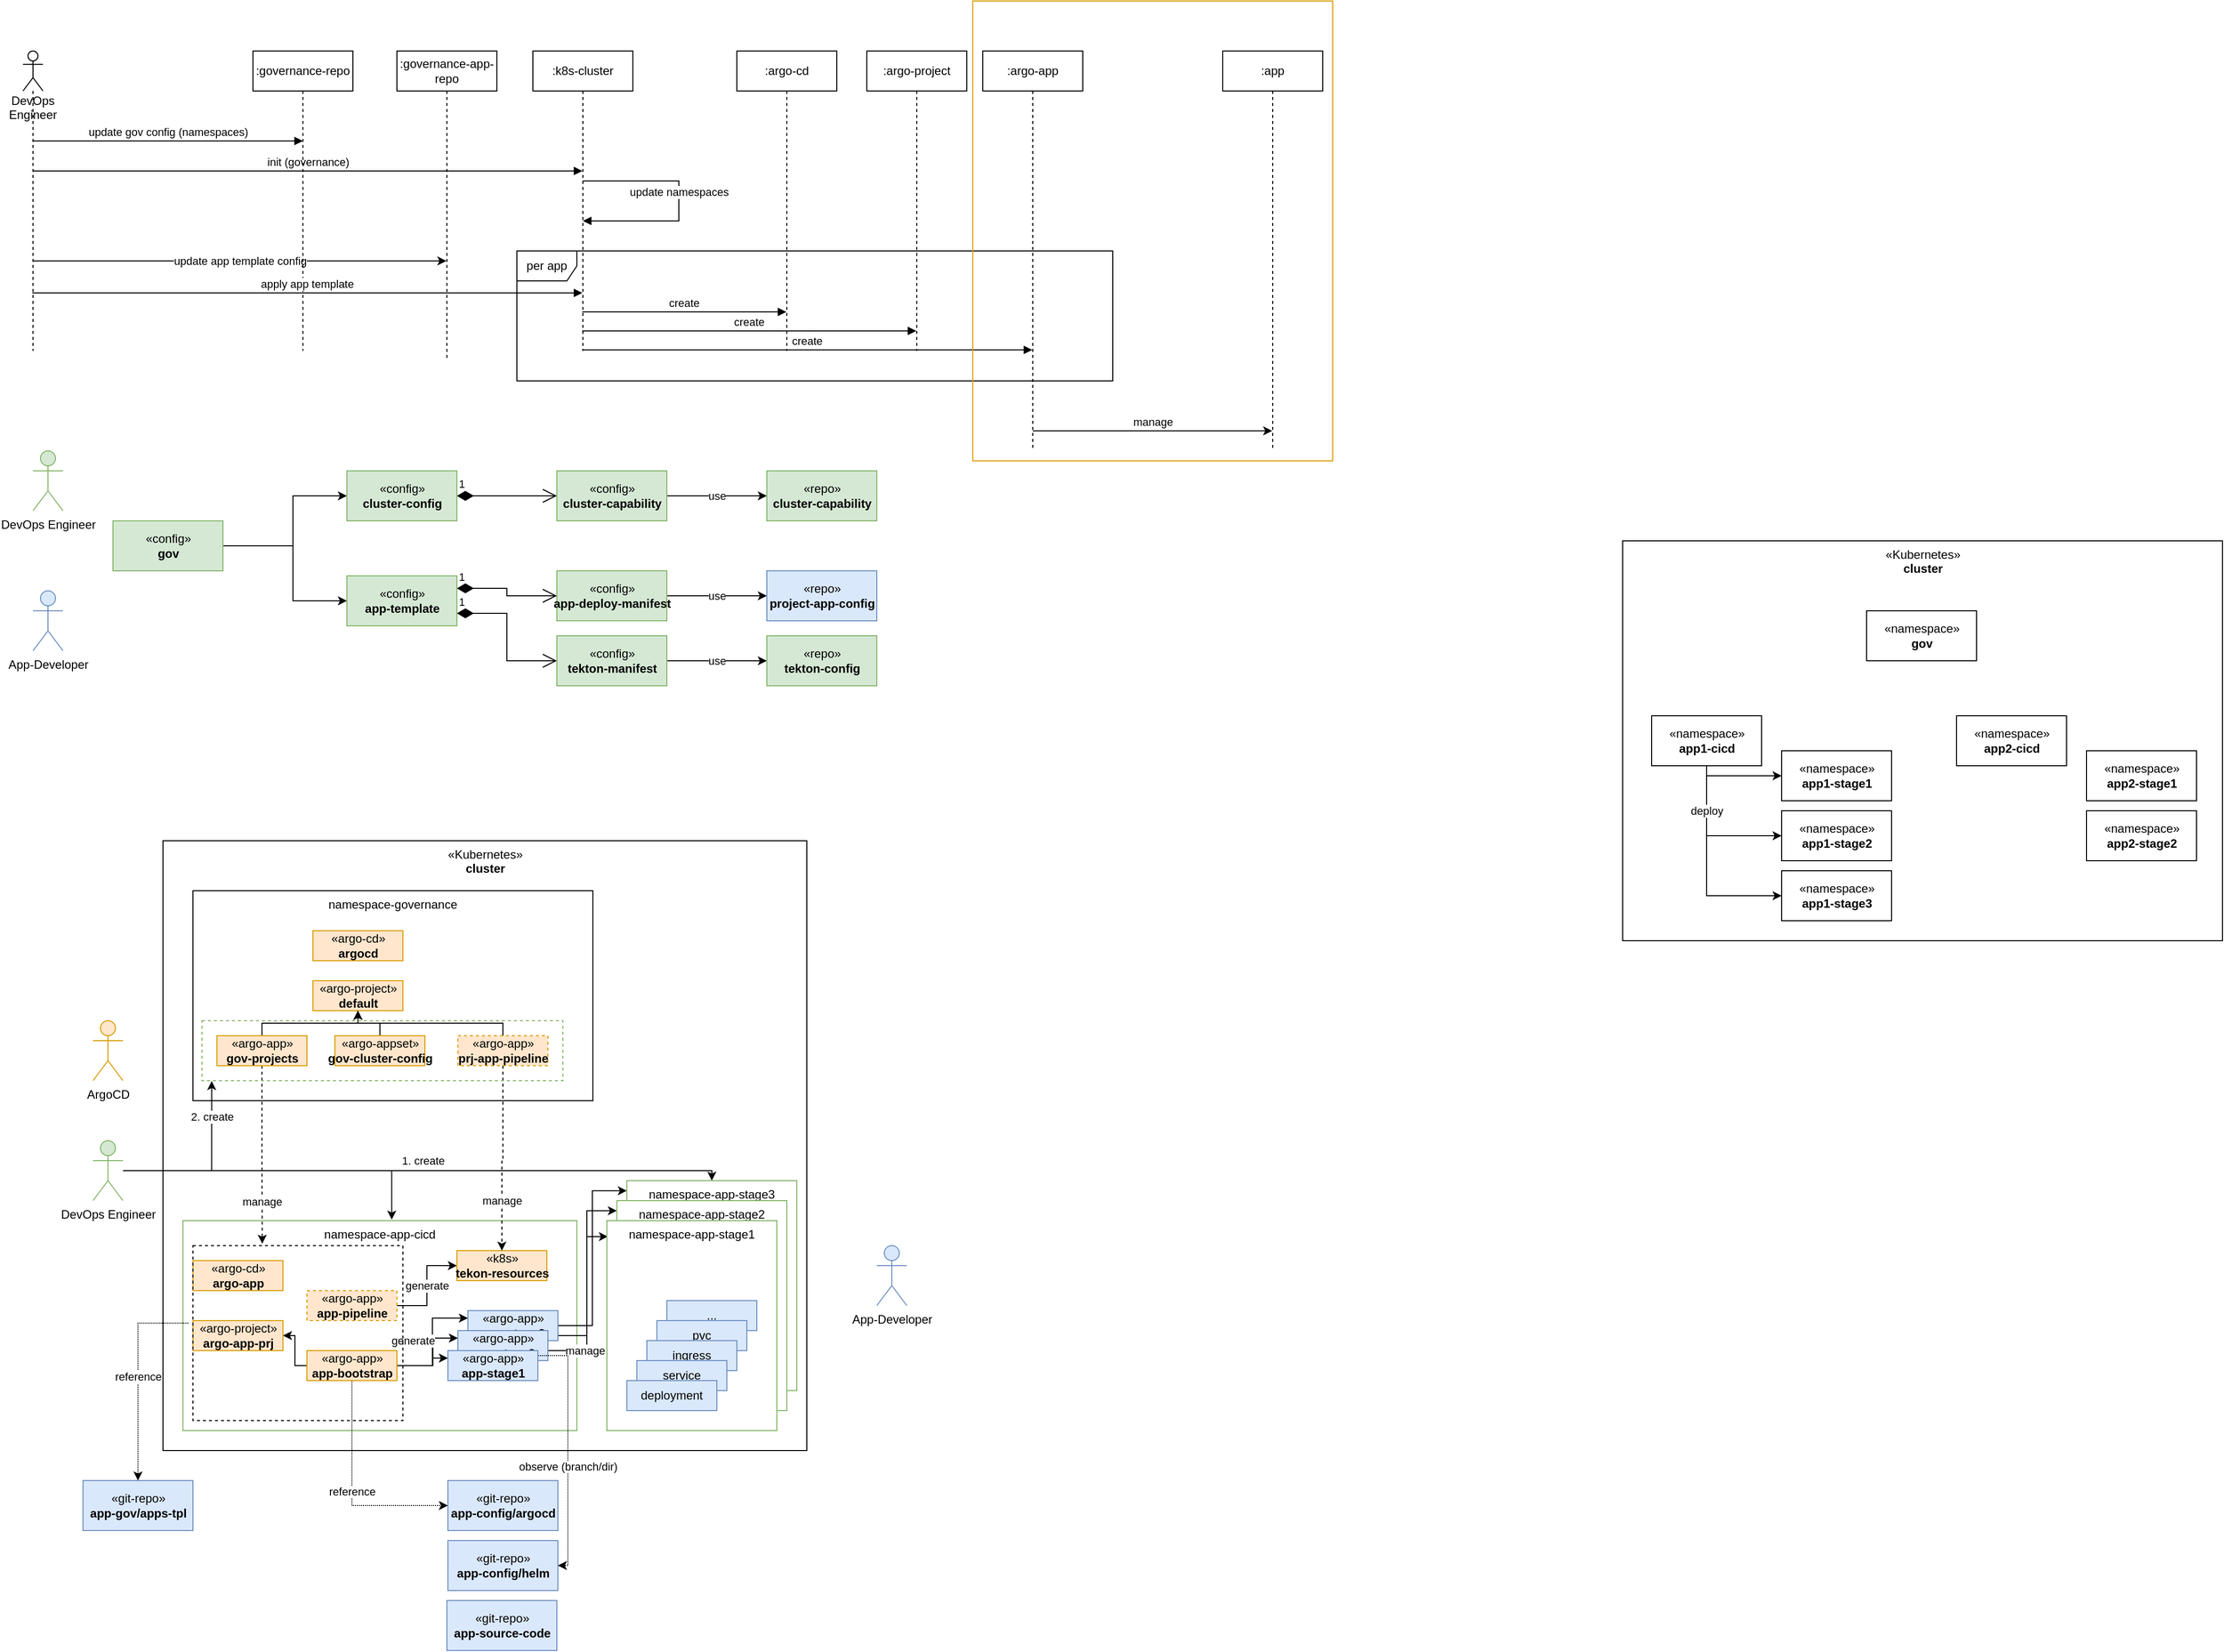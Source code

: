 <mxfile>
    <diagram id="TUL-UYeq6HDb0CNwIHWx" name="GitOps">
        <mxGraphModel dx="1552" dy="700" grid="1" gridSize="10" guides="1" tooltips="1" connect="1" arrows="1" fold="1" page="1" pageScale="1" pageWidth="827" pageHeight="1169" background="#ffffff" math="0" shadow="0">
            <root>
                <mxCell id="nsVgLiraT71_AxL_cq3k-0"/>
                <mxCell id="nsVgLiraT71_AxL_cq3k-1" parent="nsVgLiraT71_AxL_cq3k-0"/>
                <mxCell id="6ou4WCCmQBVYviTk-9dl-51" value="per app" style="shape=umlFrame;whiteSpace=wrap;html=1;" parent="nsVgLiraT71_AxL_cq3k-1" vertex="1">
                    <mxGeometry x="514" y="290" width="596" height="130" as="geometry"/>
                </mxCell>
                <mxCell id="nsVgLiraT71_AxL_cq3k-3" value="«Kubernetes»&lt;br&gt;&lt;b&gt;cluster&lt;/b&gt;" style="html=1;verticalAlign=top;" parent="nsVgLiraT71_AxL_cq3k-1" vertex="1">
                    <mxGeometry x="160" y="880" width="644" height="610" as="geometry"/>
                </mxCell>
                <mxCell id="nsVgLiraT71_AxL_cq3k-10" value="namespace-app-cicd" style="rounded=0;whiteSpace=wrap;html=1;verticalAlign=top;fillColor=none;strokeColor=#82b366;" parent="nsVgLiraT71_AxL_cq3k-1" vertex="1">
                    <mxGeometry x="180" y="1260" width="394" height="210" as="geometry"/>
                </mxCell>
                <mxCell id="nsVgLiraT71_AxL_cq3k-30" style="edgeStyle=orthogonalEdgeStyle;rounded=0;html=1;entryX=0;entryY=0.048;entryDx=0;entryDy=0;entryPerimeter=0;exitX=1;exitY=0.5;exitDx=0;exitDy=0;" parent="nsVgLiraT71_AxL_cq3k-1" source="6ou4WCCmQBVYviTk-9dl-10" target="nsVgLiraT71_AxL_cq3k-29" edge="1">
                    <mxGeometry relative="1" as="geometry">
                        <mxPoint x="544" y="1305" as="sourcePoint"/>
                    </mxGeometry>
                </mxCell>
                <mxCell id="nsVgLiraT71_AxL_cq3k-28" style="edgeStyle=orthogonalEdgeStyle;rounded=0;html=1;entryX=0;entryY=0.048;entryDx=0;entryDy=0;entryPerimeter=0;exitX=1;exitY=0.5;exitDx=0;exitDy=0;" parent="nsVgLiraT71_AxL_cq3k-1" source="6ou4WCCmQBVYviTk-9dl-9" target="nsVgLiraT71_AxL_cq3k-11" edge="1">
                    <mxGeometry relative="1" as="geometry">
                        <Array as="points">
                            <mxPoint x="584" y="1375"/>
                            <mxPoint x="584" y="1250"/>
                        </Array>
                        <mxPoint x="534" y="1325" as="sourcePoint"/>
                    </mxGeometry>
                </mxCell>
                <mxCell id="nsVgLiraT71_AxL_cq3k-31" style="edgeStyle=orthogonalEdgeStyle;rounded=0;html=1;entryX=0.006;entryY=0.076;entryDx=0;entryDy=0;entryPerimeter=0;exitX=1;exitY=0.5;exitDx=0;exitDy=0;" parent="nsVgLiraT71_AxL_cq3k-1" source="6ou4WCCmQBVYviTk-9dl-8" target="nsVgLiraT71_AxL_cq3k-2" edge="1">
                    <mxGeometry relative="1" as="geometry">
                        <Array as="points">
                            <mxPoint x="524" y="1390"/>
                            <mxPoint x="584" y="1390"/>
                            <mxPoint x="584" y="1276"/>
                        </Array>
                        <mxPoint x="524" y="1345" as="sourcePoint"/>
                    </mxGeometry>
                </mxCell>
                <mxCell id="nsVgLiraT71_AxL_cq3k-32" value="manage" style="edgeLabel;html=1;align=center;verticalAlign=middle;resizable=0;points=[];" parent="nsVgLiraT71_AxL_cq3k-31" vertex="1" connectable="0">
                    <mxGeometry x="-0.24" relative="1" as="geometry">
                        <mxPoint as="offset"/>
                    </mxGeometry>
                </mxCell>
                <mxCell id="nsVgLiraT71_AxL_cq3k-17" value="namespace-governance" style="rounded=0;whiteSpace=wrap;html=1;verticalAlign=top;" parent="nsVgLiraT71_AxL_cq3k-1" vertex="1">
                    <mxGeometry x="190" y="930" width="400" height="210" as="geometry"/>
                </mxCell>
                <mxCell id="nsVgLiraT71_AxL_cq3k-26" style="edgeStyle=none;html=1;" parent="nsVgLiraT71_AxL_cq3k-1" edge="1">
                    <mxGeometry relative="1" as="geometry">
                        <mxPoint x="524" y="1025" as="targetPoint"/>
                    </mxGeometry>
                </mxCell>
                <mxCell id="6ou4WCCmQBVYviTk-9dl-57" value="" style="edgeStyle=orthogonalEdgeStyle;rounded=0;html=1;entryX=0.53;entryY=-0.005;entryDx=0;entryDy=0;entryPerimeter=0;startArrow=none;startFill=0;endArrow=classic;endFill=1;" parent="nsVgLiraT71_AxL_cq3k-1" source="nsVgLiraT71_AxL_cq3k-23" target="nsVgLiraT71_AxL_cq3k-10" edge="1">
                    <mxGeometry x="-0.597" y="10" relative="1" as="geometry">
                        <mxPoint as="offset"/>
                    </mxGeometry>
                </mxCell>
                <mxCell id="6ou4WCCmQBVYviTk-9dl-58" value="1. create" style="edgeStyle=orthogonalEdgeStyle;rounded=0;html=1;entryX=0.5;entryY=0;entryDx=0;entryDy=0;startArrow=none;startFill=0;endArrow=classic;endFill=1;" parent="nsVgLiraT71_AxL_cq3k-1" source="nsVgLiraT71_AxL_cq3k-23" target="nsVgLiraT71_AxL_cq3k-29" edge="1">
                    <mxGeometry x="0.002" y="10" relative="1" as="geometry">
                        <Array as="points">
                            <mxPoint x="709" y="1210"/>
                        </Array>
                        <mxPoint as="offset"/>
                    </mxGeometry>
                </mxCell>
                <mxCell id="6ou4WCCmQBVYviTk-9dl-76" value="2. create" style="edgeStyle=orthogonalEdgeStyle;rounded=0;html=1;entryX=0.027;entryY=1.006;entryDx=0;entryDy=0;entryPerimeter=0;startArrow=none;startFill=0;endArrow=classic;endFill=1;" parent="nsVgLiraT71_AxL_cq3k-1" source="nsVgLiraT71_AxL_cq3k-23" target="6ou4WCCmQBVYviTk-9dl-75" edge="1">
                    <mxGeometry x="0.6" relative="1" as="geometry">
                        <mxPoint as="offset"/>
                    </mxGeometry>
                </mxCell>
                <mxCell id="nsVgLiraT71_AxL_cq3k-23" value="DevOps Engineer" style="shape=umlActor;verticalLabelPosition=bottom;verticalAlign=top;html=1;outlineConnect=0;fillColor=#d5e8d4;strokeColor=#82b366;" parent="nsVgLiraT71_AxL_cq3k-1" vertex="1">
                    <mxGeometry x="90" y="1180" width="30" height="60" as="geometry"/>
                </mxCell>
                <mxCell id="nsVgLiraT71_AxL_cq3k-24" value="App-Developer" style="shape=umlActor;verticalLabelPosition=bottom;verticalAlign=top;html=1;outlineConnect=0;fillColor=#dae8fc;strokeColor=#6c8ebf;" parent="nsVgLiraT71_AxL_cq3k-1" vertex="1">
                    <mxGeometry x="874" y="1285" width="30" height="60" as="geometry"/>
                </mxCell>
                <mxCell id="nsVgLiraT71_AxL_cq3k-29" value="namespace-app-stage3" style="rounded=0;whiteSpace=wrap;html=1;verticalAlign=top;fillColor=none;strokeColor=#82b366;" parent="nsVgLiraT71_AxL_cq3k-1" vertex="1">
                    <mxGeometry x="624" y="1220" width="170" height="210" as="geometry"/>
                </mxCell>
                <mxCell id="nsVgLiraT71_AxL_cq3k-11" value="namespace-app-stage2" style="rounded=0;whiteSpace=wrap;html=1;verticalAlign=top;fillColor=default;strokeColor=#82b366;" parent="nsVgLiraT71_AxL_cq3k-1" vertex="1">
                    <mxGeometry x="614" y="1240" width="170" height="210" as="geometry"/>
                </mxCell>
                <mxCell id="nsVgLiraT71_AxL_cq3k-2" value="namespace-app-stage1" style="rounded=0;whiteSpace=wrap;html=1;verticalAlign=top;fillColor=default;strokeColor=#82b366;" parent="nsVgLiraT71_AxL_cq3k-1" vertex="1">
                    <mxGeometry x="604" y="1260" width="170" height="210" as="geometry"/>
                </mxCell>
                <mxCell id="nsVgLiraT71_AxL_cq3k-8" value="..." style="rounded=0;whiteSpace=wrap;html=1;fillColor=#dae8fc;strokeColor=#6c8ebf;" parent="nsVgLiraT71_AxL_cq3k-1" vertex="1">
                    <mxGeometry x="664" y="1340" width="90" height="30" as="geometry"/>
                </mxCell>
                <mxCell id="nsVgLiraT71_AxL_cq3k-7" value="pvc" style="rounded=0;whiteSpace=wrap;html=1;fillColor=#dae8fc;strokeColor=#6c8ebf;" parent="nsVgLiraT71_AxL_cq3k-1" vertex="1">
                    <mxGeometry x="654" y="1360" width="90" height="30" as="geometry"/>
                </mxCell>
                <mxCell id="nsVgLiraT71_AxL_cq3k-5" value="ingress" style="rounded=0;whiteSpace=wrap;html=1;fillColor=#dae8fc;strokeColor=#6c8ebf;" parent="nsVgLiraT71_AxL_cq3k-1" vertex="1">
                    <mxGeometry x="644" y="1380" width="90" height="30" as="geometry"/>
                </mxCell>
                <mxCell id="nsVgLiraT71_AxL_cq3k-6" value="service" style="rounded=0;whiteSpace=wrap;html=1;fillColor=#dae8fc;strokeColor=#6c8ebf;" parent="nsVgLiraT71_AxL_cq3k-1" vertex="1">
                    <mxGeometry x="634" y="1400" width="90" height="30" as="geometry"/>
                </mxCell>
                <mxCell id="nsVgLiraT71_AxL_cq3k-4" value="deployment" style="rounded=0;whiteSpace=wrap;html=1;fillColor=#dae8fc;strokeColor=#6c8ebf;" parent="nsVgLiraT71_AxL_cq3k-1" vertex="1">
                    <mxGeometry x="624" y="1420" width="90" height="30" as="geometry"/>
                </mxCell>
                <mxCell id="6ou4WCCmQBVYviTk-9dl-1" style="edgeStyle=orthogonalEdgeStyle;rounded=0;html=1;exitX=0;exitY=0.5;exitDx=0;exitDy=0;" parent="nsVgLiraT71_AxL_cq3k-1" source="6ou4WCCmQBVYviTk-9dl-7" target="6ou4WCCmQBVYviTk-9dl-6" edge="1">
                    <mxGeometry relative="1" as="geometry">
                        <mxPoint x="349" y="1360" as="sourcePoint"/>
                    </mxGeometry>
                </mxCell>
                <mxCell id="6ou4WCCmQBVYviTk-9dl-2" style="edgeStyle=orthogonalEdgeStyle;rounded=0;html=1;entryX=0;entryY=0.25;entryDx=0;entryDy=0;exitX=1;exitY=0.5;exitDx=0;exitDy=0;" parent="nsVgLiraT71_AxL_cq3k-1" source="6ou4WCCmQBVYviTk-9dl-7" target="6ou4WCCmQBVYviTk-9dl-8" edge="1">
                    <mxGeometry relative="1" as="geometry">
                        <mxPoint x="405" y="1405" as="sourcePoint"/>
                        <mxPoint x="445" y="1345" as="targetPoint"/>
                        <Array as="points">
                            <mxPoint x="430" y="1405"/>
                            <mxPoint x="430" y="1398"/>
                        </Array>
                    </mxGeometry>
                </mxCell>
                <mxCell id="6ou4WCCmQBVYviTk-9dl-3" style="edgeStyle=orthogonalEdgeStyle;rounded=0;html=1;entryX=0;entryY=0.25;entryDx=0;entryDy=0;exitX=1;exitY=0.5;exitDx=0;exitDy=0;" parent="nsVgLiraT71_AxL_cq3k-1" source="6ou4WCCmQBVYviTk-9dl-7" target="6ou4WCCmQBVYviTk-9dl-9" edge="1">
                    <mxGeometry relative="1" as="geometry">
                        <mxPoint x="405" y="1378" as="sourcePoint"/>
                        <mxPoint x="455" y="1325" as="targetPoint"/>
                        <Array as="points">
                            <mxPoint x="430" y="1405"/>
                            <mxPoint x="430" y="1378"/>
                        </Array>
                    </mxGeometry>
                </mxCell>
                <mxCell id="6ou4WCCmQBVYviTk-9dl-4" value="generate" style="edgeStyle=orthogonalEdgeStyle;rounded=0;html=1;entryX=0;entryY=0.25;entryDx=0;entryDy=0;exitX=1;exitY=0.5;exitDx=0;exitDy=0;" parent="nsVgLiraT71_AxL_cq3k-1" source="6ou4WCCmQBVYviTk-9dl-7" target="6ou4WCCmQBVYviTk-9dl-10" edge="1">
                    <mxGeometry x="0.021" y="20" relative="1" as="geometry">
                        <mxPoint x="405" y="1380" as="sourcePoint"/>
                        <mxPoint x="465" y="1305" as="targetPoint"/>
                        <mxPoint as="offset"/>
                    </mxGeometry>
                </mxCell>
                <mxCell id="6ou4WCCmQBVYviTk-9dl-5" value="«argo-cd»&lt;br&gt;&lt;b&gt;argo-app&lt;/b&gt;" style="html=1;fillColor=#ffe6cc;strokeColor=#d79b00;" parent="nsVgLiraT71_AxL_cq3k-1" vertex="1">
                    <mxGeometry x="190" y="1300" width="90" height="30" as="geometry"/>
                </mxCell>
                <mxCell id="6ou4WCCmQBVYviTk-9dl-6" value="«argo-project»&lt;br&gt;&lt;b&gt;argo-app-prj&lt;/b&gt;" style="html=1;fillColor=#ffe6cc;strokeColor=#d79b00;" parent="nsVgLiraT71_AxL_cq3k-1" vertex="1">
                    <mxGeometry x="190" y="1360" width="90" height="30" as="geometry"/>
                </mxCell>
                <mxCell id="6ou4WCCmQBVYviTk-9dl-13" value="reference" style="edgeStyle=orthogonalEdgeStyle;rounded=0;html=1;entryX=0;entryY=0.5;entryDx=0;entryDy=0;dashed=1;dashPattern=1 1;exitX=0.5;exitY=1;exitDx=0;exitDy=0;" parent="nsVgLiraT71_AxL_cq3k-1" source="6ou4WCCmQBVYviTk-9dl-7" target="6ou4WCCmQBVYviTk-9dl-11" edge="1">
                    <mxGeometry relative="1" as="geometry">
                        <Array as="points">
                            <mxPoint x="349" y="1545"/>
                        </Array>
                    </mxGeometry>
                </mxCell>
                <mxCell id="6ou4WCCmQBVYviTk-9dl-7" value="«argo-app»&lt;br&gt;&lt;b&gt;app-bootstrap&lt;/b&gt;" style="html=1;fillColor=#ffe6cc;strokeColor=#d79b00;" parent="nsVgLiraT71_AxL_cq3k-1" vertex="1">
                    <mxGeometry x="304" y="1390" width="90" height="30" as="geometry"/>
                </mxCell>
                <mxCell id="6ou4WCCmQBVYviTk-9dl-10" value="«argo-app»&lt;br&gt;&lt;b&gt;app-stage3&lt;/b&gt;" style="html=1;fillColor=#dae8fc;strokeColor=#6c8ebf;" parent="nsVgLiraT71_AxL_cq3k-1" vertex="1">
                    <mxGeometry x="465" y="1350" width="90" height="30" as="geometry"/>
                </mxCell>
                <mxCell id="6ou4WCCmQBVYviTk-9dl-9" value="«argo-app»&lt;br&gt;&lt;b&gt;app-stage2&lt;/b&gt;" style="html=1;fillColor=#dae8fc;strokeColor=#6c8ebf;" parent="nsVgLiraT71_AxL_cq3k-1" vertex="1">
                    <mxGeometry x="455" y="1370" width="90" height="30" as="geometry"/>
                </mxCell>
                <mxCell id="6ou4WCCmQBVYviTk-9dl-14" value="observe (branch/dir)" style="edgeStyle=orthogonalEdgeStyle;rounded=0;html=1;entryX=1;entryY=0.5;entryDx=0;entryDy=0;dashed=1;dashPattern=1 1;exitX=1;exitY=0.5;exitDx=0;exitDy=0;" parent="nsVgLiraT71_AxL_cq3k-1" source="6ou4WCCmQBVYviTk-9dl-8" target="6ou4WCCmQBVYviTk-9dl-12" edge="1">
                    <mxGeometry x="0.16" relative="1" as="geometry">
                        <Array as="points">
                            <mxPoint x="565" y="1395"/>
                            <mxPoint x="565" y="1605"/>
                        </Array>
                        <mxPoint as="offset"/>
                    </mxGeometry>
                </mxCell>
                <mxCell id="6ou4WCCmQBVYviTk-9dl-8" value="«argo-app»&lt;br&gt;&lt;b&gt;app-stage1&lt;/b&gt;" style="html=1;fillColor=#dae8fc;strokeColor=#6c8ebf;" parent="nsVgLiraT71_AxL_cq3k-1" vertex="1">
                    <mxGeometry x="445" y="1390" width="90" height="30" as="geometry"/>
                </mxCell>
                <mxCell id="6ou4WCCmQBVYviTk-9dl-11" value="«git-repo»&lt;br&gt;&lt;b&gt;app-config/argocd&lt;/b&gt;" style="html=1;fillColor=#dae8fc;strokeColor=#6c8ebf;" parent="nsVgLiraT71_AxL_cq3k-1" vertex="1">
                    <mxGeometry x="445" y="1520" width="110" height="50" as="geometry"/>
                </mxCell>
                <mxCell id="6ou4WCCmQBVYviTk-9dl-12" value="«git-repo»&lt;br&gt;&lt;b&gt;app-config/helm&lt;/b&gt;" style="html=1;fillColor=#dae8fc;strokeColor=#6c8ebf;" parent="nsVgLiraT71_AxL_cq3k-1" vertex="1">
                    <mxGeometry x="445" y="1580" width="110" height="50" as="geometry"/>
                </mxCell>
                <mxCell id="6ou4WCCmQBVYviTk-9dl-77" value="generate" style="edgeStyle=orthogonalEdgeStyle;rounded=0;html=1;entryX=0;entryY=0.5;entryDx=0;entryDy=0;startArrow=none;startFill=0;endArrow=classic;endFill=1;" parent="nsVgLiraT71_AxL_cq3k-1" source="6ou4WCCmQBVYviTk-9dl-15" target="6ou4WCCmQBVYviTk-9dl-62" edge="1">
                    <mxGeometry relative="1" as="geometry"/>
                </mxCell>
                <mxCell id="6ou4WCCmQBVYviTk-9dl-15" value="«argo-app»&lt;br&gt;&lt;b&gt;app-pipeline&lt;/b&gt;" style="html=1;fillColor=#ffe6cc;strokeColor=#d79b00;dashed=1;" parent="nsVgLiraT71_AxL_cq3k-1" vertex="1">
                    <mxGeometry x="304" y="1330" width="90" height="30" as="geometry"/>
                </mxCell>
                <mxCell id="6ou4WCCmQBVYviTk-9dl-16" value="«Kubernetes»&lt;br&gt;&lt;b&gt;cluster&lt;/b&gt;" style="html=1;verticalAlign=top;" parent="nsVgLiraT71_AxL_cq3k-1" vertex="1">
                    <mxGeometry x="1620" y="580" width="600" height="400" as="geometry"/>
                </mxCell>
                <mxCell id="6ou4WCCmQBVYviTk-9dl-26" style="edgeStyle=orthogonalEdgeStyle;rounded=0;html=1;entryX=0;entryY=0.5;entryDx=0;entryDy=0;exitX=0.5;exitY=1;exitDx=0;exitDy=0;" parent="nsVgLiraT71_AxL_cq3k-1" source="6ou4WCCmQBVYviTk-9dl-17" target="6ou4WCCmQBVYviTk-9dl-18" edge="1">
                    <mxGeometry relative="1" as="geometry"/>
                </mxCell>
                <mxCell id="6ou4WCCmQBVYviTk-9dl-27" style="edgeStyle=orthogonalEdgeStyle;rounded=0;html=1;entryX=0;entryY=0.5;entryDx=0;entryDy=0;" parent="nsVgLiraT71_AxL_cq3k-1" source="6ou4WCCmQBVYviTk-9dl-17" target="6ou4WCCmQBVYviTk-9dl-19" edge="1">
                    <mxGeometry relative="1" as="geometry">
                        <Array as="points">
                            <mxPoint x="1704" y="875"/>
                        </Array>
                    </mxGeometry>
                </mxCell>
                <mxCell id="6ou4WCCmQBVYviTk-9dl-28" value="deploy" style="edgeStyle=orthogonalEdgeStyle;rounded=0;html=1;entryX=0;entryY=0.5;entryDx=0;entryDy=0;" parent="nsVgLiraT71_AxL_cq3k-1" source="6ou4WCCmQBVYviTk-9dl-17" target="6ou4WCCmQBVYviTk-9dl-20" edge="1">
                    <mxGeometry x="-0.561" relative="1" as="geometry">
                        <Array as="points">
                            <mxPoint x="1704" y="935"/>
                        </Array>
                        <mxPoint as="offset"/>
                    </mxGeometry>
                </mxCell>
                <mxCell id="6ou4WCCmQBVYviTk-9dl-17" value="«namespace»&lt;br&gt;&lt;b&gt;app1-cicd&lt;/b&gt;" style="html=1;" parent="nsVgLiraT71_AxL_cq3k-1" vertex="1">
                    <mxGeometry x="1649" y="755" width="110" height="50" as="geometry"/>
                </mxCell>
                <mxCell id="6ou4WCCmQBVYviTk-9dl-18" value="«namespace»&lt;br&gt;&lt;b&gt;app1-stage1&lt;/b&gt;" style="html=1;" parent="nsVgLiraT71_AxL_cq3k-1" vertex="1">
                    <mxGeometry x="1779" y="790" width="110" height="50" as="geometry"/>
                </mxCell>
                <mxCell id="6ou4WCCmQBVYviTk-9dl-19" value="«namespace»&lt;br&gt;&lt;b&gt;app1-stage2&lt;/b&gt;" style="html=1;" parent="nsVgLiraT71_AxL_cq3k-1" vertex="1">
                    <mxGeometry x="1779" y="850" width="110" height="50" as="geometry"/>
                </mxCell>
                <mxCell id="6ou4WCCmQBVYviTk-9dl-20" value="«namespace»&lt;br&gt;&lt;b&gt;app1-stage3&lt;/b&gt;" style="html=1;" parent="nsVgLiraT71_AxL_cq3k-1" vertex="1">
                    <mxGeometry x="1779" y="910" width="110" height="50" as="geometry"/>
                </mxCell>
                <mxCell id="6ou4WCCmQBVYviTk-9dl-21" value="«namespace»&lt;br&gt;&lt;b&gt;app2-cicd&lt;/b&gt;" style="html=1;" parent="nsVgLiraT71_AxL_cq3k-1" vertex="1">
                    <mxGeometry x="1954" y="755" width="110" height="50" as="geometry"/>
                </mxCell>
                <mxCell id="6ou4WCCmQBVYviTk-9dl-22" value="«namespace»&lt;br&gt;&lt;b&gt;app2-stage1&lt;/b&gt;" style="html=1;" parent="nsVgLiraT71_AxL_cq3k-1" vertex="1">
                    <mxGeometry x="2084" y="790" width="110" height="50" as="geometry"/>
                </mxCell>
                <mxCell id="6ou4WCCmQBVYviTk-9dl-23" value="«namespace»&lt;br&gt;&lt;b&gt;app2-stage2&lt;/b&gt;" style="html=1;" parent="nsVgLiraT71_AxL_cq3k-1" vertex="1">
                    <mxGeometry x="2084" y="850" width="110" height="50" as="geometry"/>
                </mxCell>
                <mxCell id="6ou4WCCmQBVYviTk-9dl-59" value="" style="html=1;dashed=1;fillColor=none;" parent="nsVgLiraT71_AxL_cq3k-1" vertex="1">
                    <mxGeometry x="190" y="1285" width="210" height="175" as="geometry"/>
                </mxCell>
                <mxCell id="6ou4WCCmQBVYviTk-9dl-25" value="«namespace»&lt;br&gt;&lt;b&gt;gov&lt;/b&gt;" style="html=1;" parent="nsVgLiraT71_AxL_cq3k-1" vertex="1">
                    <mxGeometry x="1864" y="650" width="110" height="50" as="geometry"/>
                </mxCell>
                <mxCell id="6ou4WCCmQBVYviTk-9dl-32" value="«git-repo»&lt;br&gt;&lt;b&gt;app-gov/apps-tpl&lt;/b&gt;" style="html=1;fillColor=#dae8fc;strokeColor=#6c8ebf;" parent="nsVgLiraT71_AxL_cq3k-1" vertex="1">
                    <mxGeometry x="80" y="1520" width="110" height="50" as="geometry"/>
                </mxCell>
                <mxCell id="6ou4WCCmQBVYviTk-9dl-44" value="update app template config" style="edgeStyle=orthogonalEdgeStyle;rounded=0;html=1;" parent="nsVgLiraT71_AxL_cq3k-1" source="6ou4WCCmQBVYviTk-9dl-36" target="6ou4WCCmQBVYviTk-9dl-42" edge="1">
                    <mxGeometry relative="1" as="geometry">
                        <Array as="points">
                            <mxPoint x="350" y="300"/>
                            <mxPoint x="350" y="300"/>
                        </Array>
                    </mxGeometry>
                </mxCell>
                <mxCell id="6ou4WCCmQBVYviTk-9dl-36" value="DevOps Engineer" style="shape=umlLifeline;participant=umlActor;perimeter=lifelinePerimeter;whiteSpace=wrap;html=1;container=1;collapsible=0;recursiveResize=0;verticalAlign=top;spacingTop=36;outlineConnect=0;" parent="nsVgLiraT71_AxL_cq3k-1" vertex="1">
                    <mxGeometry x="20" y="90" width="20" height="300" as="geometry"/>
                </mxCell>
                <mxCell id="6ou4WCCmQBVYviTk-9dl-37" value=":k8s-cluster" style="shape=umlLifeline;perimeter=lifelinePerimeter;whiteSpace=wrap;html=1;container=1;collapsible=0;recursiveResize=0;outlineConnect=0;" parent="nsVgLiraT71_AxL_cq3k-1" vertex="1">
                    <mxGeometry x="530" y="90" width="100" height="300" as="geometry"/>
                </mxCell>
                <mxCell id="6ou4WCCmQBVYviTk-9dl-38" value="update gov config (namespaces)" style="html=1;verticalAlign=bottom;endArrow=block;rounded=0;" parent="nsVgLiraT71_AxL_cq3k-1" source="6ou4WCCmQBVYviTk-9dl-36" target="6ou4WCCmQBVYviTk-9dl-40" edge="1">
                    <mxGeometry width="80" relative="1" as="geometry">
                        <mxPoint x="390" y="410" as="sourcePoint"/>
                        <mxPoint x="470" y="410" as="targetPoint"/>
                        <Array as="points">
                            <mxPoint x="300" y="180"/>
                        </Array>
                    </mxGeometry>
                </mxCell>
                <mxCell id="6ou4WCCmQBVYviTk-9dl-39" value="init (governance)" style="html=1;verticalAlign=bottom;endArrow=block;rounded=0;" parent="nsVgLiraT71_AxL_cq3k-1" source="6ou4WCCmQBVYviTk-9dl-36" target="6ou4WCCmQBVYviTk-9dl-37" edge="1">
                    <mxGeometry width="80" relative="1" as="geometry">
                        <mxPoint x="390" y="410" as="sourcePoint"/>
                        <mxPoint x="470" y="410" as="targetPoint"/>
                        <Array as="points">
                            <mxPoint x="180" y="210"/>
                        </Array>
                    </mxGeometry>
                </mxCell>
                <mxCell id="6ou4WCCmQBVYviTk-9dl-40" value=":governance-repo" style="shape=umlLifeline;perimeter=lifelinePerimeter;whiteSpace=wrap;html=1;container=1;collapsible=0;recursiveResize=0;outlineConnect=0;" parent="nsVgLiraT71_AxL_cq3k-1" vertex="1">
                    <mxGeometry x="250" y="90" width="100" height="300" as="geometry"/>
                </mxCell>
                <mxCell id="6ou4WCCmQBVYviTk-9dl-41" value="update namespaces" style="html=1;verticalAlign=bottom;endArrow=block;rounded=0;" parent="nsVgLiraT71_AxL_cq3k-1" source="6ou4WCCmQBVYviTk-9dl-37" target="6ou4WCCmQBVYviTk-9dl-37" edge="1">
                    <mxGeometry width="80" relative="1" as="geometry">
                        <mxPoint x="195.324" y="220" as="sourcePoint"/>
                        <mxPoint x="589.5" y="220" as="targetPoint"/>
                        <Array as="points">
                            <mxPoint x="676" y="220"/>
                            <mxPoint x="676" y="260"/>
                        </Array>
                    </mxGeometry>
                </mxCell>
                <mxCell id="6ou4WCCmQBVYviTk-9dl-42" value=":governance-app-repo" style="shape=umlLifeline;perimeter=lifelinePerimeter;whiteSpace=wrap;html=1;container=1;collapsible=0;recursiveResize=0;outlineConnect=0;" parent="nsVgLiraT71_AxL_cq3k-1" vertex="1">
                    <mxGeometry x="394" y="90" width="100" height="310" as="geometry"/>
                </mxCell>
                <mxCell id="6ou4WCCmQBVYviTk-9dl-47" value="apply app template" style="html=1;verticalAlign=bottom;endArrow=block;rounded=0;" parent="nsVgLiraT71_AxL_cq3k-1" edge="1">
                    <mxGeometry width="80" relative="1" as="geometry">
                        <mxPoint x="29.324" y="332" as="sourcePoint"/>
                        <mxPoint x="579.5" y="332" as="targetPoint"/>
                    </mxGeometry>
                </mxCell>
                <mxCell id="6ou4WCCmQBVYviTk-9dl-48" value=":argo-cd" style="shape=umlLifeline;perimeter=lifelinePerimeter;whiteSpace=wrap;html=1;container=1;collapsible=0;recursiveResize=0;outlineConnect=0;" parent="nsVgLiraT71_AxL_cq3k-1" vertex="1">
                    <mxGeometry x="734" y="90" width="100" height="300" as="geometry"/>
                </mxCell>
                <mxCell id="6ou4WCCmQBVYviTk-9dl-49" value=":argo-project" style="shape=umlLifeline;perimeter=lifelinePerimeter;whiteSpace=wrap;html=1;container=1;collapsible=0;recursiveResize=0;outlineConnect=0;" parent="nsVgLiraT71_AxL_cq3k-1" vertex="1">
                    <mxGeometry x="864" y="90" width="100" height="300" as="geometry"/>
                </mxCell>
                <mxCell id="6ou4WCCmQBVYviTk-9dl-50" value=":argo-app" style="shape=umlLifeline;perimeter=lifelinePerimeter;whiteSpace=wrap;html=1;container=1;collapsible=0;recursiveResize=0;outlineConnect=0;" parent="nsVgLiraT71_AxL_cq3k-1" vertex="1">
                    <mxGeometry x="980" y="90" width="100" height="400" as="geometry"/>
                </mxCell>
                <mxCell id="6ou4WCCmQBVYviTk-9dl-52" value="create" style="html=1;verticalAlign=bottom;endArrow=block;rounded=0;" parent="nsVgLiraT71_AxL_cq3k-1" edge="1">
                    <mxGeometry width="80" relative="1" as="geometry">
                        <mxPoint x="579.324" y="351" as="sourcePoint"/>
                        <mxPoint x="783.5" y="351" as="targetPoint"/>
                    </mxGeometry>
                </mxCell>
                <mxCell id="6ou4WCCmQBVYviTk-9dl-53" value="create" style="html=1;verticalAlign=bottom;endArrow=block;rounded=0;" parent="nsVgLiraT71_AxL_cq3k-1" edge="1">
                    <mxGeometry width="80" relative="1" as="geometry">
                        <mxPoint x="579.324" y="370" as="sourcePoint"/>
                        <mxPoint x="913.5" y="370" as="targetPoint"/>
                    </mxGeometry>
                </mxCell>
                <mxCell id="6ou4WCCmQBVYviTk-9dl-54" value="create" style="html=1;verticalAlign=bottom;endArrow=block;rounded=0;" parent="nsVgLiraT71_AxL_cq3k-1" edge="1">
                    <mxGeometry width="80" relative="1" as="geometry">
                        <mxPoint x="579.324" y="389" as="sourcePoint"/>
                        <mxPoint x="1029.5" y="389" as="targetPoint"/>
                    </mxGeometry>
                </mxCell>
                <mxCell id="6ou4WCCmQBVYviTk-9dl-55" value=":app" style="shape=umlLifeline;perimeter=lifelinePerimeter;whiteSpace=wrap;html=1;container=1;collapsible=0;recursiveResize=0;outlineConnect=0;" parent="nsVgLiraT71_AxL_cq3k-1" vertex="1">
                    <mxGeometry x="1220" y="90" width="100" height="400" as="geometry"/>
                </mxCell>
                <mxCell id="6ou4WCCmQBVYviTk-9dl-56" value="manage" style="html=1;verticalAlign=bottom;endArrow=none;rounded=0;startArrow=classic;startFill=1;endFill=0;" parent="nsVgLiraT71_AxL_cq3k-1" source="6ou4WCCmQBVYviTk-9dl-55" target="6ou4WCCmQBVYviTk-9dl-50" edge="1">
                    <mxGeometry width="80" relative="1" as="geometry">
                        <mxPoint x="940" y="480" as="sourcePoint"/>
                        <mxPoint x="1020" y="480" as="targetPoint"/>
                        <Array as="points">
                            <mxPoint x="1160" y="470"/>
                        </Array>
                    </mxGeometry>
                </mxCell>
                <mxCell id="6ou4WCCmQBVYviTk-9dl-61" value="reference" style="edgeStyle=orthogonalEdgeStyle;rounded=0;html=1;entryX=0.5;entryY=0;entryDx=0;entryDy=0;startArrow=none;startFill=0;endArrow=classic;endFill=1;exitX=-0.022;exitY=0.443;exitDx=0;exitDy=0;exitPerimeter=0;dashed=1;dashPattern=1 1;" parent="nsVgLiraT71_AxL_cq3k-1" source="6ou4WCCmQBVYviTk-9dl-59" target="6ou4WCCmQBVYviTk-9dl-32" edge="1">
                    <mxGeometry relative="1" as="geometry">
                        <Array as="points">
                            <mxPoint x="135" y="1363"/>
                        </Array>
                    </mxGeometry>
                </mxCell>
                <mxCell id="tsx76kW40hrkIDjsJAma-0" value="" style="rounded=0;whiteSpace=wrap;html=1;fillColor=none;strokeColor=#d79b00;" parent="nsVgLiraT71_AxL_cq3k-1" vertex="1">
                    <mxGeometry x="970" y="40" width="360" height="460" as="geometry"/>
                </mxCell>
                <mxCell id="tsx76kW40hrkIDjsJAma-3" value="" style="edgeStyle=orthogonalEdgeStyle;html=1;rounded=0;" parent="nsVgLiraT71_AxL_cq3k-1" source="tsx76kW40hrkIDjsJAma-1" target="tsx76kW40hrkIDjsJAma-2" edge="1">
                    <mxGeometry relative="1" as="geometry">
                        <Array as="points">
                            <mxPoint x="290" y="585"/>
                            <mxPoint x="290" y="535"/>
                        </Array>
                    </mxGeometry>
                </mxCell>
                <mxCell id="tsx76kW40hrkIDjsJAma-5" value="" style="edgeStyle=orthogonalEdgeStyle;rounded=0;html=1;entryX=0;entryY=0.5;entryDx=0;entryDy=0;" parent="nsVgLiraT71_AxL_cq3k-1" source="tsx76kW40hrkIDjsJAma-1" target="tsx76kW40hrkIDjsJAma-4" edge="1">
                    <mxGeometry relative="1" as="geometry">
                        <Array as="points">
                            <mxPoint x="290" y="585"/>
                            <mxPoint x="290" y="640"/>
                        </Array>
                    </mxGeometry>
                </mxCell>
                <mxCell id="tsx76kW40hrkIDjsJAma-1" value="«config»&lt;br&gt;&lt;b&gt;gov&lt;/b&gt;" style="html=1;fillColor=#d5e8d4;strokeColor=#82b366;" parent="nsVgLiraT71_AxL_cq3k-1" vertex="1">
                    <mxGeometry x="110" y="560" width="110" height="50" as="geometry"/>
                </mxCell>
                <mxCell id="tsx76kW40hrkIDjsJAma-2" value="«config»&lt;br&gt;&lt;b&gt;cluster-config&lt;/b&gt;" style="html=1;fillColor=#d5e8d4;strokeColor=#82b366;" parent="nsVgLiraT71_AxL_cq3k-1" vertex="1">
                    <mxGeometry x="344" y="510" width="110" height="50" as="geometry"/>
                </mxCell>
                <mxCell id="tsx76kW40hrkIDjsJAma-4" value="«config»&lt;br&gt;&lt;b&gt;app-template&lt;/b&gt;" style="html=1;fillColor=#d5e8d4;strokeColor=#82b366;" parent="nsVgLiraT71_AxL_cq3k-1" vertex="1">
                    <mxGeometry x="344" y="615" width="110" height="50" as="geometry"/>
                </mxCell>
                <mxCell id="tsx76kW40hrkIDjsJAma-13" value="use" style="edgeStyle=orthogonalEdgeStyle;rounded=0;html=1;entryX=0;entryY=0.5;entryDx=0;entryDy=0;" parent="nsVgLiraT71_AxL_cq3k-1" source="tsx76kW40hrkIDjsJAma-6" target="tsx76kW40hrkIDjsJAma-12" edge="1">
                    <mxGeometry relative="1" as="geometry"/>
                </mxCell>
                <mxCell id="tsx76kW40hrkIDjsJAma-6" value="«config»&lt;br&gt;&lt;b&gt;cluster-capability&lt;/b&gt;" style="html=1;fillColor=#d5e8d4;strokeColor=#82b366;" parent="nsVgLiraT71_AxL_cq3k-1" vertex="1">
                    <mxGeometry x="554" y="510" width="110" height="50" as="geometry"/>
                </mxCell>
                <mxCell id="tsx76kW40hrkIDjsJAma-7" value="1" style="endArrow=open;html=1;endSize=12;startArrow=diamondThin;startSize=14;startFill=1;edgeStyle=orthogonalEdgeStyle;align=left;verticalAlign=bottom;rounded=0;exitX=1;exitY=0.5;exitDx=0;exitDy=0;entryX=0;entryY=0.5;entryDx=0;entryDy=0;" parent="nsVgLiraT71_AxL_cq3k-1" source="tsx76kW40hrkIDjsJAma-2" target="tsx76kW40hrkIDjsJAma-6" edge="1">
                    <mxGeometry x="-1" y="3" relative="1" as="geometry">
                        <mxPoint x="210" y="360" as="sourcePoint"/>
                        <mxPoint x="370" y="360" as="targetPoint"/>
                    </mxGeometry>
                </mxCell>
                <mxCell id="tsx76kW40hrkIDjsJAma-15" value="use" style="edgeStyle=orthogonalEdgeStyle;rounded=0;html=1;entryX=0;entryY=0.5;entryDx=0;entryDy=0;" parent="nsVgLiraT71_AxL_cq3k-1" source="tsx76kW40hrkIDjsJAma-8" target="tsx76kW40hrkIDjsJAma-14" edge="1">
                    <mxGeometry relative="1" as="geometry"/>
                </mxCell>
                <mxCell id="tsx76kW40hrkIDjsJAma-8" value="«config»&lt;br&gt;&lt;b&gt;app-deploy-manifest&lt;/b&gt;" style="html=1;fillColor=#d5e8d4;strokeColor=#82b366;" parent="nsVgLiraT71_AxL_cq3k-1" vertex="1">
                    <mxGeometry x="554" y="610" width="110" height="50" as="geometry"/>
                </mxCell>
                <mxCell id="tsx76kW40hrkIDjsJAma-9" value="1" style="endArrow=open;html=1;endSize=12;startArrow=diamondThin;startSize=14;startFill=1;edgeStyle=orthogonalEdgeStyle;align=left;verticalAlign=bottom;rounded=0;entryX=0;entryY=0.5;entryDx=0;entryDy=0;exitX=1;exitY=0.25;exitDx=0;exitDy=0;" parent="nsVgLiraT71_AxL_cq3k-1" source="tsx76kW40hrkIDjsJAma-4" target="tsx76kW40hrkIDjsJAma-8" edge="1">
                    <mxGeometry x="-1" y="3" relative="1" as="geometry">
                        <mxPoint x="450" y="625" as="sourcePoint"/>
                        <mxPoint x="564" y="550" as="targetPoint"/>
                    </mxGeometry>
                </mxCell>
                <mxCell id="tsx76kW40hrkIDjsJAma-17" value="use" style="edgeStyle=orthogonalEdgeStyle;rounded=0;html=1;entryX=0;entryY=0.5;entryDx=0;entryDy=0;" parent="nsVgLiraT71_AxL_cq3k-1" source="tsx76kW40hrkIDjsJAma-10" target="tsx76kW40hrkIDjsJAma-16" edge="1">
                    <mxGeometry relative="1" as="geometry"/>
                </mxCell>
                <mxCell id="tsx76kW40hrkIDjsJAma-10" value="«config»&lt;br&gt;&lt;b&gt;tekton-manifest&lt;/b&gt;" style="html=1;fillColor=#d5e8d4;strokeColor=#82b366;" parent="nsVgLiraT71_AxL_cq3k-1" vertex="1">
                    <mxGeometry x="554" y="675" width="110" height="50" as="geometry"/>
                </mxCell>
                <mxCell id="tsx76kW40hrkIDjsJAma-11" value="1" style="endArrow=open;html=1;endSize=12;startArrow=diamondThin;startSize=14;startFill=1;edgeStyle=orthogonalEdgeStyle;align=left;verticalAlign=bottom;rounded=0;exitX=1;exitY=0.75;exitDx=0;exitDy=0;entryX=0;entryY=0.5;entryDx=0;entryDy=0;" parent="nsVgLiraT71_AxL_cq3k-1" source="tsx76kW40hrkIDjsJAma-4" target="tsx76kW40hrkIDjsJAma-10" edge="1">
                    <mxGeometry x="-1" y="3" relative="1" as="geometry">
                        <mxPoint x="464" y="650" as="sourcePoint"/>
                        <mxPoint x="564" y="645" as="targetPoint"/>
                    </mxGeometry>
                </mxCell>
                <mxCell id="tsx76kW40hrkIDjsJAma-12" value="«repo»&lt;br&gt;&lt;b&gt;cluster-capability&lt;/b&gt;" style="html=1;fillColor=#d5e8d4;strokeColor=#82b366;" parent="nsVgLiraT71_AxL_cq3k-1" vertex="1">
                    <mxGeometry x="764" y="510" width="110" height="50" as="geometry"/>
                </mxCell>
                <mxCell id="tsx76kW40hrkIDjsJAma-14" value="«repo»&lt;br&gt;&lt;b&gt;project-app-config&lt;/b&gt;" style="html=1;fillColor=#dae8fc;strokeColor=#6c8ebf;" parent="nsVgLiraT71_AxL_cq3k-1" vertex="1">
                    <mxGeometry x="764" y="610" width="110" height="50" as="geometry"/>
                </mxCell>
                <mxCell id="tsx76kW40hrkIDjsJAma-16" value="«repo»&lt;br&gt;&lt;b&gt;tekton-config&lt;/b&gt;" style="html=1;fillColor=#d5e8d4;strokeColor=#82b366;" parent="nsVgLiraT71_AxL_cq3k-1" vertex="1">
                    <mxGeometry x="764" y="675" width="110" height="50" as="geometry"/>
                </mxCell>
                <mxCell id="tsx76kW40hrkIDjsJAma-18" value="App-Developer" style="shape=umlActor;verticalLabelPosition=bottom;verticalAlign=top;html=1;outlineConnect=0;fillColor=#dae8fc;strokeColor=#6c8ebf;" parent="nsVgLiraT71_AxL_cq3k-1" vertex="1">
                    <mxGeometry x="30" y="630" width="30" height="60" as="geometry"/>
                </mxCell>
                <mxCell id="tsx76kW40hrkIDjsJAma-19" value="DevOps Engineer" style="shape=umlActor;verticalLabelPosition=bottom;verticalAlign=top;html=1;outlineConnect=0;fillColor=#d5e8d4;strokeColor=#82b366;" parent="nsVgLiraT71_AxL_cq3k-1" vertex="1">
                    <mxGeometry x="30" y="490" width="30" height="60" as="geometry"/>
                </mxCell>
                <mxCell id="6ou4WCCmQBVYviTk-9dl-62" value="«k8s»&lt;br&gt;&lt;b&gt;tekon-resources&lt;/b&gt;" style="html=1;fillColor=#ffe6cc;strokeColor=#d79b00;" parent="nsVgLiraT71_AxL_cq3k-1" vertex="1">
                    <mxGeometry x="454" y="1290" width="90" height="30" as="geometry"/>
                </mxCell>
                <mxCell id="6ou4WCCmQBVYviTk-9dl-63" value="ArgoCD" style="shape=umlActor;verticalLabelPosition=bottom;verticalAlign=top;html=1;outlineConnect=0;fillColor=#ffe6cc;strokeColor=#d79b00;" parent="nsVgLiraT71_AxL_cq3k-1" vertex="1">
                    <mxGeometry x="90" y="1060" width="30" height="60" as="geometry"/>
                </mxCell>
                <mxCell id="6ou4WCCmQBVYviTk-9dl-64" value="«argo-cd»&lt;br&gt;&lt;b&gt;argocd&lt;/b&gt;" style="html=1;fillColor=#ffe6cc;strokeColor=#d79b00;" parent="nsVgLiraT71_AxL_cq3k-1" vertex="1">
                    <mxGeometry x="310" y="970" width="90" height="30" as="geometry"/>
                </mxCell>
                <mxCell id="6ou4WCCmQBVYviTk-9dl-65" value="«argo-project»&lt;br&gt;&lt;b&gt;default&lt;/b&gt;" style="html=1;fillColor=#ffe6cc;strokeColor=#d79b00;" parent="nsVgLiraT71_AxL_cq3k-1" vertex="1">
                    <mxGeometry x="310" y="1020" width="90" height="30" as="geometry"/>
                </mxCell>
                <mxCell id="6ou4WCCmQBVYviTk-9dl-67" style="edgeStyle=orthogonalEdgeStyle;rounded=0;html=1;entryX=0.5;entryY=1;entryDx=0;entryDy=0;startArrow=none;startFill=0;endArrow=classic;endFill=1;exitX=0.5;exitY=0;exitDx=0;exitDy=0;" parent="nsVgLiraT71_AxL_cq3k-1" source="6ou4WCCmQBVYviTk-9dl-66" target="6ou4WCCmQBVYviTk-9dl-65" edge="1">
                    <mxGeometry relative="1" as="geometry"/>
                </mxCell>
                <mxCell id="6ou4WCCmQBVYviTk-9dl-73" value="manage" style="edgeStyle=orthogonalEdgeStyle;rounded=0;html=1;entryX=0.33;entryY=-0.011;entryDx=0;entryDy=0;entryPerimeter=0;dashed=1;startArrow=none;startFill=0;endArrow=classic;endFill=1;" parent="nsVgLiraT71_AxL_cq3k-1" source="6ou4WCCmQBVYviTk-9dl-66" target="6ou4WCCmQBVYviTk-9dl-59" edge="1">
                    <mxGeometry x="0.528" relative="1" as="geometry">
                        <mxPoint as="offset"/>
                    </mxGeometry>
                </mxCell>
                <mxCell id="6ou4WCCmQBVYviTk-9dl-66" value="«argo-app»&lt;br&gt;&lt;b&gt;gov-projects&lt;/b&gt;" style="html=1;fillColor=#ffe6cc;strokeColor=#d79b00;" parent="nsVgLiraT71_AxL_cq3k-1" vertex="1">
                    <mxGeometry x="214" y="1075" width="90" height="30" as="geometry"/>
                </mxCell>
                <mxCell id="6ou4WCCmQBVYviTk-9dl-71" style="edgeStyle=orthogonalEdgeStyle;rounded=0;html=1;entryX=0.5;entryY=1;entryDx=0;entryDy=0;startArrow=none;startFill=0;endArrow=classic;endFill=1;exitX=0.5;exitY=0;exitDx=0;exitDy=0;" parent="nsVgLiraT71_AxL_cq3k-1" source="6ou4WCCmQBVYviTk-9dl-68" target="6ou4WCCmQBVYviTk-9dl-65" edge="1">
                    <mxGeometry relative="1" as="geometry"/>
                </mxCell>
                <mxCell id="6ou4WCCmQBVYviTk-9dl-72" value="manage" style="edgeStyle=orthogonalEdgeStyle;rounded=0;html=1;startArrow=none;startFill=0;endArrow=classic;endFill=1;dashed=1;" parent="nsVgLiraT71_AxL_cq3k-1" source="6ou4WCCmQBVYviTk-9dl-68" target="6ou4WCCmQBVYviTk-9dl-62" edge="1">
                    <mxGeometry x="0.462" relative="1" as="geometry">
                        <mxPoint as="offset"/>
                    </mxGeometry>
                </mxCell>
                <mxCell id="6ou4WCCmQBVYviTk-9dl-68" value="«argo-app»&lt;br&gt;&lt;b&gt;prj-app-pipeline&lt;/b&gt;" style="html=1;fillColor=#ffe6cc;strokeColor=#d79b00;dashed=1;" parent="nsVgLiraT71_AxL_cq3k-1" vertex="1">
                    <mxGeometry x="455" y="1075" width="90" height="30" as="geometry"/>
                </mxCell>
                <mxCell id="6ou4WCCmQBVYviTk-9dl-70" style="edgeStyle=orthogonalEdgeStyle;rounded=0;html=1;entryX=0.5;entryY=1;entryDx=0;entryDy=0;startArrow=none;startFill=0;endArrow=classic;endFill=1;" parent="nsVgLiraT71_AxL_cq3k-1" source="6ou4WCCmQBVYviTk-9dl-69" target="6ou4WCCmQBVYviTk-9dl-65" edge="1">
                    <mxGeometry relative="1" as="geometry"/>
                </mxCell>
                <mxCell id="6ou4WCCmQBVYviTk-9dl-69" value="«argo-appset»&lt;br&gt;&lt;b&gt;gov-cluster-config&lt;/b&gt;" style="html=1;fillColor=#ffe6cc;strokeColor=#d79b00;" parent="nsVgLiraT71_AxL_cq3k-1" vertex="1">
                    <mxGeometry x="332" y="1075" width="90" height="30" as="geometry"/>
                </mxCell>
                <mxCell id="6ou4WCCmQBVYviTk-9dl-75" value="" style="rounded=0;whiteSpace=wrap;html=1;dashed=1;fillColor=none;strokeColor=#82b366;" parent="nsVgLiraT71_AxL_cq3k-1" vertex="1">
                    <mxGeometry x="199" y="1060" width="361" height="60" as="geometry"/>
                </mxCell>
                <mxCell id="xsDC2VhEvb90YRFbdPqD-0" value="«git-repo»&lt;br&gt;&lt;b&gt;app-source-code&lt;/b&gt;" style="html=1;fillColor=#dae8fc;strokeColor=#6c8ebf;" parent="nsVgLiraT71_AxL_cq3k-1" vertex="1">
                    <mxGeometry x="444" y="1640" width="110" height="50" as="geometry"/>
                </mxCell>
            </root>
        </mxGraphModel>
    </diagram>
</mxfile>
